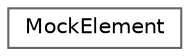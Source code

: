 digraph "Graphical Class Hierarchy"
{
 // LATEX_PDF_SIZE
  bgcolor="transparent";
  edge [fontname=Helvetica,fontsize=10,labelfontname=Helvetica,labelfontsize=10];
  node [fontname=Helvetica,fontsize=10,shape=box,height=0.2,width=0.4];
  rankdir="LR";
  Node0 [id="Node000000",label="MockElement",height=0.2,width=0.4,color="grey40", fillcolor="white", style="filled",URL="$structMockElement.html",tooltip="Mock element storing only name."];
}
